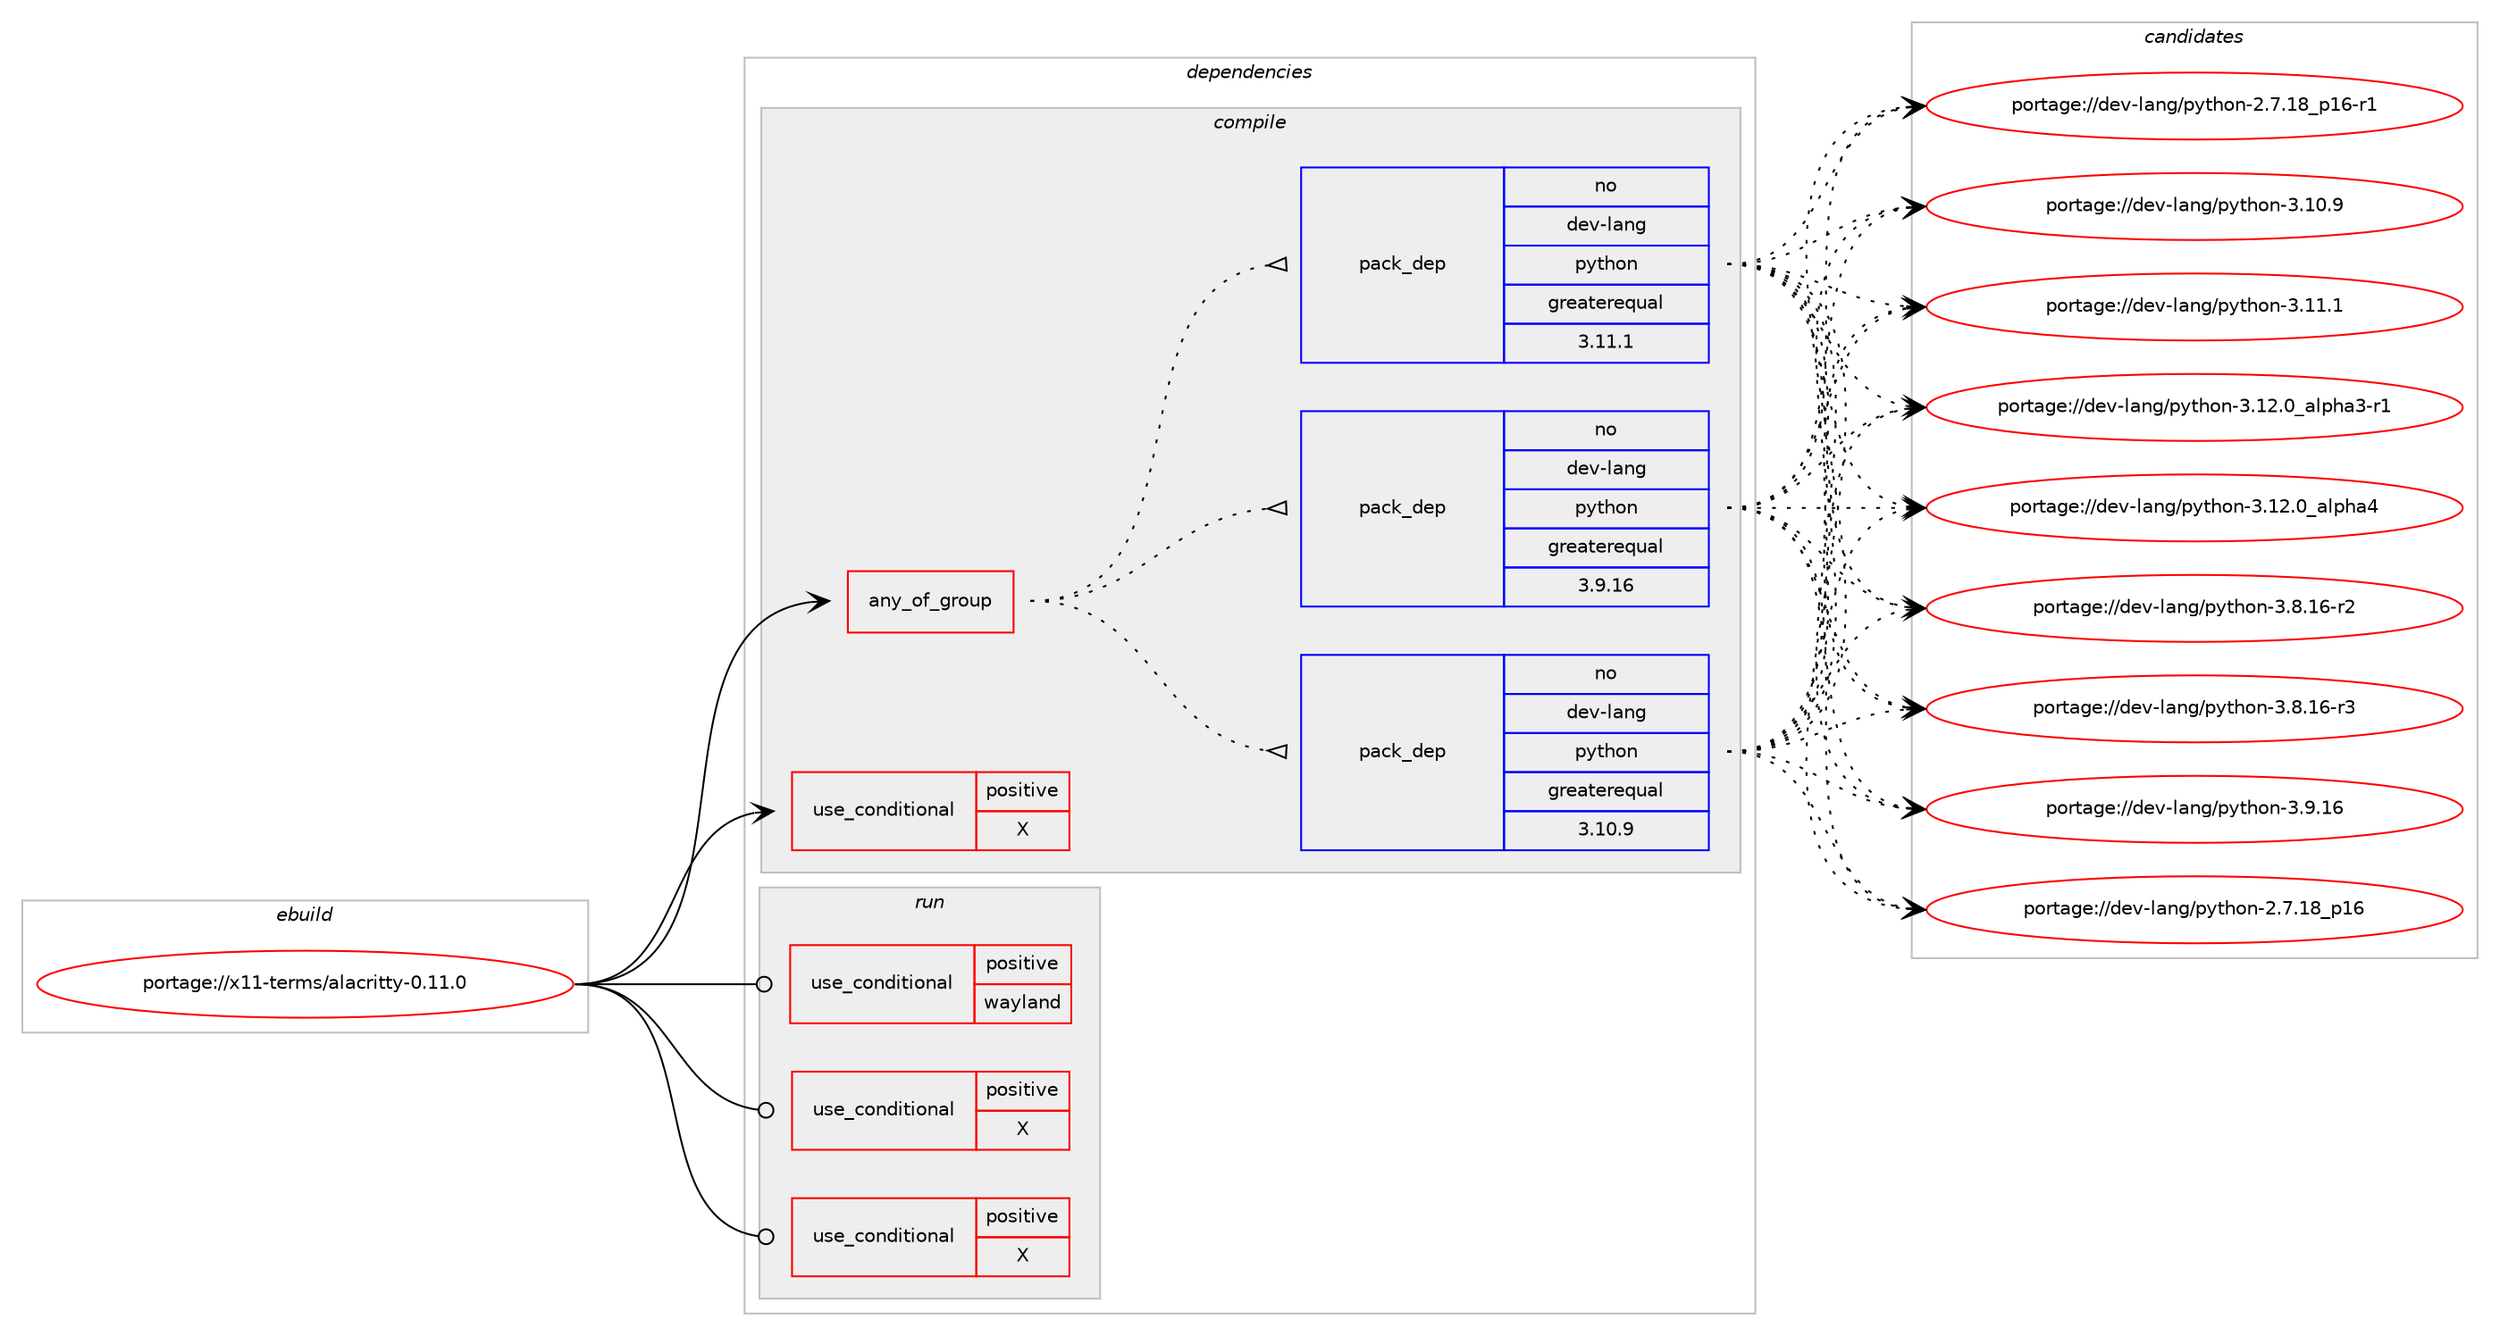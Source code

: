 digraph prolog {

# *************
# Graph options
# *************

newrank=true;
concentrate=true;
compound=true;
graph [rankdir=LR,fontname=Helvetica,fontsize=10,ranksep=1.5];#, ranksep=2.5, nodesep=0.2];
edge  [arrowhead=vee];
node  [fontname=Helvetica,fontsize=10];

# **********
# The ebuild
# **********

subgraph cluster_leftcol {
color=gray;
rank=same;
label=<<i>ebuild</i>>;
id [label="portage://x11-terms/alacritty-0.11.0", color=red, width=4, href="../x11-terms/alacritty-0.11.0.svg"];
}

# ****************
# The dependencies
# ****************

subgraph cluster_midcol {
color=gray;
label=<<i>dependencies</i>>;
subgraph cluster_compile {
fillcolor="#eeeeee";
style=filled;
label=<<i>compile</i>>;
subgraph any147 {
dependency12974 [label=<<TABLE BORDER="0" CELLBORDER="1" CELLSPACING="0" CELLPADDING="4"><TR><TD CELLPADDING="10">any_of_group</TD></TR></TABLE>>, shape=none, color=red];subgraph pack4842 {
dependency12975 [label=<<TABLE BORDER="0" CELLBORDER="1" CELLSPACING="0" CELLPADDING="4" WIDTH="220"><TR><TD ROWSPAN="6" CELLPADDING="30">pack_dep</TD></TR><TR><TD WIDTH="110">no</TD></TR><TR><TD>dev-lang</TD></TR><TR><TD>python</TD></TR><TR><TD>greaterequal</TD></TR><TR><TD>3.11.1</TD></TR></TABLE>>, shape=none, color=blue];
}
dependency12974:e -> dependency12975:w [weight=20,style="dotted",arrowhead="oinv"];
subgraph pack4843 {
dependency12976 [label=<<TABLE BORDER="0" CELLBORDER="1" CELLSPACING="0" CELLPADDING="4" WIDTH="220"><TR><TD ROWSPAN="6" CELLPADDING="30">pack_dep</TD></TR><TR><TD WIDTH="110">no</TD></TR><TR><TD>dev-lang</TD></TR><TR><TD>python</TD></TR><TR><TD>greaterequal</TD></TR><TR><TD>3.10.9</TD></TR></TABLE>>, shape=none, color=blue];
}
dependency12974:e -> dependency12976:w [weight=20,style="dotted",arrowhead="oinv"];
subgraph pack4844 {
dependency12977 [label=<<TABLE BORDER="0" CELLBORDER="1" CELLSPACING="0" CELLPADDING="4" WIDTH="220"><TR><TD ROWSPAN="6" CELLPADDING="30">pack_dep</TD></TR><TR><TD WIDTH="110">no</TD></TR><TR><TD>dev-lang</TD></TR><TR><TD>python</TD></TR><TR><TD>greaterequal</TD></TR><TR><TD>3.9.16</TD></TR></TABLE>>, shape=none, color=blue];
}
dependency12974:e -> dependency12977:w [weight=20,style="dotted",arrowhead="oinv"];
}
id:e -> dependency12974:w [weight=20,style="solid",arrowhead="vee"];
subgraph cond7975 {
dependency12978 [label=<<TABLE BORDER="0" CELLBORDER="1" CELLSPACING="0" CELLPADDING="4"><TR><TD ROWSPAN="3" CELLPADDING="10">use_conditional</TD></TR><TR><TD>positive</TD></TR><TR><TD>X</TD></TR></TABLE>>, shape=none, color=red];
# *** BEGIN UNKNOWN DEPENDENCY TYPE (TODO) ***
# dependency12978 -> package_dependency(portage://x11-terms/alacritty-0.11.0,install,no,x11-libs,libxcb,none,[,,],any_same_slot,[])
# *** END UNKNOWN DEPENDENCY TYPE (TODO) ***

}
id:e -> dependency12978:w [weight=20,style="solid",arrowhead="vee"];
# *** BEGIN UNKNOWN DEPENDENCY TYPE (TODO) ***
# id -> package_dependency(portage://x11-terms/alacritty-0.11.0,install,no,media-libs,fontconfig,none,[,,],any_same_slot,[])
# *** END UNKNOWN DEPENDENCY TYPE (TODO) ***

# *** BEGIN UNKNOWN DEPENDENCY TYPE (TODO) ***
# id -> package_dependency(portage://x11-terms/alacritty-0.11.0,install,no,media-libs,freetype,none,[,,],[slot(2)],[])
# *** END UNKNOWN DEPENDENCY TYPE (TODO) ***

# *** BEGIN UNKNOWN DEPENDENCY TYPE (TODO) ***
# id -> package_dependency(portage://x11-terms/alacritty-0.11.0,install,no,x11-libs,libxkbcommon,none,[,,],[],[])
# *** END UNKNOWN DEPENDENCY TYPE (TODO) ***

}
subgraph cluster_compileandrun {
fillcolor="#eeeeee";
style=filled;
label=<<i>compile and run</i>>;
}
subgraph cluster_run {
fillcolor="#eeeeee";
style=filled;
label=<<i>run</i>>;
subgraph cond7976 {
dependency12979 [label=<<TABLE BORDER="0" CELLBORDER="1" CELLSPACING="0" CELLPADDING="4"><TR><TD ROWSPAN="3" CELLPADDING="10">use_conditional</TD></TR><TR><TD>positive</TD></TR><TR><TD>X</TD></TR></TABLE>>, shape=none, color=red];
# *** BEGIN UNKNOWN DEPENDENCY TYPE (TODO) ***
# dependency12979 -> package_dependency(portage://x11-terms/alacritty-0.11.0,run,no,x11-libs,libXcursor,none,[,,],[],[])
# *** END UNKNOWN DEPENDENCY TYPE (TODO) ***

# *** BEGIN UNKNOWN DEPENDENCY TYPE (TODO) ***
# dependency12979 -> package_dependency(portage://x11-terms/alacritty-0.11.0,run,no,x11-libs,libXi,none,[,,],[],[])
# *** END UNKNOWN DEPENDENCY TYPE (TODO) ***

# *** BEGIN UNKNOWN DEPENDENCY TYPE (TODO) ***
# dependency12979 -> package_dependency(portage://x11-terms/alacritty-0.11.0,run,no,x11-libs,libXrandr,none,[,,],[],[])
# *** END UNKNOWN DEPENDENCY TYPE (TODO) ***

}
id:e -> dependency12979:w [weight=20,style="solid",arrowhead="odot"];
subgraph cond7977 {
dependency12980 [label=<<TABLE BORDER="0" CELLBORDER="1" CELLSPACING="0" CELLPADDING="4"><TR><TD ROWSPAN="3" CELLPADDING="10">use_conditional</TD></TR><TR><TD>positive</TD></TR><TR><TD>X</TD></TR></TABLE>>, shape=none, color=red];
# *** BEGIN UNKNOWN DEPENDENCY TYPE (TODO) ***
# dependency12980 -> package_dependency(portage://x11-terms/alacritty-0.11.0,run,no,x11-libs,libxcb,none,[,,],any_same_slot,[])
# *** END UNKNOWN DEPENDENCY TYPE (TODO) ***

}
id:e -> dependency12980:w [weight=20,style="solid",arrowhead="odot"];
subgraph cond7978 {
dependency12981 [label=<<TABLE BORDER="0" CELLBORDER="1" CELLSPACING="0" CELLPADDING="4"><TR><TD ROWSPAN="3" CELLPADDING="10">use_conditional</TD></TR><TR><TD>positive</TD></TR><TR><TD>wayland</TD></TR></TABLE>>, shape=none, color=red];
# *** BEGIN UNKNOWN DEPENDENCY TYPE (TODO) ***
# dependency12981 -> package_dependency(portage://x11-terms/alacritty-0.11.0,run,no,dev-libs,wayland,none,[,,],[],[])
# *** END UNKNOWN DEPENDENCY TYPE (TODO) ***

}
id:e -> dependency12981:w [weight=20,style="solid",arrowhead="odot"];
# *** BEGIN UNKNOWN DEPENDENCY TYPE (TODO) ***
# id -> package_dependency(portage://x11-terms/alacritty-0.11.0,run,no,media-libs,fontconfig,none,[,,],any_same_slot,[])
# *** END UNKNOWN DEPENDENCY TYPE (TODO) ***

# *** BEGIN UNKNOWN DEPENDENCY TYPE (TODO) ***
# id -> package_dependency(portage://x11-terms/alacritty-0.11.0,run,no,media-libs,freetype,none,[,,],[slot(2)],[])
# *** END UNKNOWN DEPENDENCY TYPE (TODO) ***

# *** BEGIN UNKNOWN DEPENDENCY TYPE (TODO) ***
# id -> package_dependency(portage://x11-terms/alacritty-0.11.0,run,no,media-libs,mesa,none,[,,],[],[use(optenable(X),none),use(optenable(wayland),none)])
# *** END UNKNOWN DEPENDENCY TYPE (TODO) ***

# *** BEGIN UNKNOWN DEPENDENCY TYPE (TODO) ***
# id -> package_dependency(portage://x11-terms/alacritty-0.11.0,run,no,sys-libs,ncurses,none,[,,],[slot(0)],[])
# *** END UNKNOWN DEPENDENCY TYPE (TODO) ***

# *** BEGIN UNKNOWN DEPENDENCY TYPE (TODO) ***
# id -> package_dependency(portage://x11-terms/alacritty-0.11.0,run,no,sys-libs,zlib,none,[,,],[],[])
# *** END UNKNOWN DEPENDENCY TYPE (TODO) ***

# *** BEGIN UNKNOWN DEPENDENCY TYPE (TODO) ***
# id -> package_dependency(portage://x11-terms/alacritty-0.11.0,run,no,x11-libs,libxkbcommon,none,[,,],[],[])
# *** END UNKNOWN DEPENDENCY TYPE (TODO) ***

}
}

# **************
# The candidates
# **************

subgraph cluster_choices {
rank=same;
color=gray;
label=<<i>candidates</i>>;

subgraph choice4842 {
color=black;
nodesep=1;
choice10010111845108971101034711212111610411111045504655464956951124954 [label="portage://dev-lang/python-2.7.18_p16", color=red, width=4,href="../dev-lang/python-2.7.18_p16.svg"];
choice100101118451089711010347112121116104111110455046554649569511249544511449 [label="portage://dev-lang/python-2.7.18_p16-r1", color=red, width=4,href="../dev-lang/python-2.7.18_p16-r1.svg"];
choice10010111845108971101034711212111610411111045514649484657 [label="portage://dev-lang/python-3.10.9", color=red, width=4,href="../dev-lang/python-3.10.9.svg"];
choice10010111845108971101034711212111610411111045514649494649 [label="portage://dev-lang/python-3.11.1", color=red, width=4,href="../dev-lang/python-3.11.1.svg"];
choice10010111845108971101034711212111610411111045514649504648959710811210497514511449 [label="portage://dev-lang/python-3.12.0_alpha3-r1", color=red, width=4,href="../dev-lang/python-3.12.0_alpha3-r1.svg"];
choice1001011184510897110103471121211161041111104551464950464895971081121049752 [label="portage://dev-lang/python-3.12.0_alpha4", color=red, width=4,href="../dev-lang/python-3.12.0_alpha4.svg"];
choice100101118451089711010347112121116104111110455146564649544511450 [label="portage://dev-lang/python-3.8.16-r2", color=red, width=4,href="../dev-lang/python-3.8.16-r2.svg"];
choice100101118451089711010347112121116104111110455146564649544511451 [label="portage://dev-lang/python-3.8.16-r3", color=red, width=4,href="../dev-lang/python-3.8.16-r3.svg"];
choice10010111845108971101034711212111610411111045514657464954 [label="portage://dev-lang/python-3.9.16", color=red, width=4,href="../dev-lang/python-3.9.16.svg"];
dependency12975:e -> choice10010111845108971101034711212111610411111045504655464956951124954:w [style=dotted,weight="100"];
dependency12975:e -> choice100101118451089711010347112121116104111110455046554649569511249544511449:w [style=dotted,weight="100"];
dependency12975:e -> choice10010111845108971101034711212111610411111045514649484657:w [style=dotted,weight="100"];
dependency12975:e -> choice10010111845108971101034711212111610411111045514649494649:w [style=dotted,weight="100"];
dependency12975:e -> choice10010111845108971101034711212111610411111045514649504648959710811210497514511449:w [style=dotted,weight="100"];
dependency12975:e -> choice1001011184510897110103471121211161041111104551464950464895971081121049752:w [style=dotted,weight="100"];
dependency12975:e -> choice100101118451089711010347112121116104111110455146564649544511450:w [style=dotted,weight="100"];
dependency12975:e -> choice100101118451089711010347112121116104111110455146564649544511451:w [style=dotted,weight="100"];
dependency12975:e -> choice10010111845108971101034711212111610411111045514657464954:w [style=dotted,weight="100"];
}
subgraph choice4843 {
color=black;
nodesep=1;
choice10010111845108971101034711212111610411111045504655464956951124954 [label="portage://dev-lang/python-2.7.18_p16", color=red, width=4,href="../dev-lang/python-2.7.18_p16.svg"];
choice100101118451089711010347112121116104111110455046554649569511249544511449 [label="portage://dev-lang/python-2.7.18_p16-r1", color=red, width=4,href="../dev-lang/python-2.7.18_p16-r1.svg"];
choice10010111845108971101034711212111610411111045514649484657 [label="portage://dev-lang/python-3.10.9", color=red, width=4,href="../dev-lang/python-3.10.9.svg"];
choice10010111845108971101034711212111610411111045514649494649 [label="portage://dev-lang/python-3.11.1", color=red, width=4,href="../dev-lang/python-3.11.1.svg"];
choice10010111845108971101034711212111610411111045514649504648959710811210497514511449 [label="portage://dev-lang/python-3.12.0_alpha3-r1", color=red, width=4,href="../dev-lang/python-3.12.0_alpha3-r1.svg"];
choice1001011184510897110103471121211161041111104551464950464895971081121049752 [label="portage://dev-lang/python-3.12.0_alpha4", color=red, width=4,href="../dev-lang/python-3.12.0_alpha4.svg"];
choice100101118451089711010347112121116104111110455146564649544511450 [label="portage://dev-lang/python-3.8.16-r2", color=red, width=4,href="../dev-lang/python-3.8.16-r2.svg"];
choice100101118451089711010347112121116104111110455146564649544511451 [label="portage://dev-lang/python-3.8.16-r3", color=red, width=4,href="../dev-lang/python-3.8.16-r3.svg"];
choice10010111845108971101034711212111610411111045514657464954 [label="portage://dev-lang/python-3.9.16", color=red, width=4,href="../dev-lang/python-3.9.16.svg"];
dependency12976:e -> choice10010111845108971101034711212111610411111045504655464956951124954:w [style=dotted,weight="100"];
dependency12976:e -> choice100101118451089711010347112121116104111110455046554649569511249544511449:w [style=dotted,weight="100"];
dependency12976:e -> choice10010111845108971101034711212111610411111045514649484657:w [style=dotted,weight="100"];
dependency12976:e -> choice10010111845108971101034711212111610411111045514649494649:w [style=dotted,weight="100"];
dependency12976:e -> choice10010111845108971101034711212111610411111045514649504648959710811210497514511449:w [style=dotted,weight="100"];
dependency12976:e -> choice1001011184510897110103471121211161041111104551464950464895971081121049752:w [style=dotted,weight="100"];
dependency12976:e -> choice100101118451089711010347112121116104111110455146564649544511450:w [style=dotted,weight="100"];
dependency12976:e -> choice100101118451089711010347112121116104111110455146564649544511451:w [style=dotted,weight="100"];
dependency12976:e -> choice10010111845108971101034711212111610411111045514657464954:w [style=dotted,weight="100"];
}
subgraph choice4844 {
color=black;
nodesep=1;
choice10010111845108971101034711212111610411111045504655464956951124954 [label="portage://dev-lang/python-2.7.18_p16", color=red, width=4,href="../dev-lang/python-2.7.18_p16.svg"];
choice100101118451089711010347112121116104111110455046554649569511249544511449 [label="portage://dev-lang/python-2.7.18_p16-r1", color=red, width=4,href="../dev-lang/python-2.7.18_p16-r1.svg"];
choice10010111845108971101034711212111610411111045514649484657 [label="portage://dev-lang/python-3.10.9", color=red, width=4,href="../dev-lang/python-3.10.9.svg"];
choice10010111845108971101034711212111610411111045514649494649 [label="portage://dev-lang/python-3.11.1", color=red, width=4,href="../dev-lang/python-3.11.1.svg"];
choice10010111845108971101034711212111610411111045514649504648959710811210497514511449 [label="portage://dev-lang/python-3.12.0_alpha3-r1", color=red, width=4,href="../dev-lang/python-3.12.0_alpha3-r1.svg"];
choice1001011184510897110103471121211161041111104551464950464895971081121049752 [label="portage://dev-lang/python-3.12.0_alpha4", color=red, width=4,href="../dev-lang/python-3.12.0_alpha4.svg"];
choice100101118451089711010347112121116104111110455146564649544511450 [label="portage://dev-lang/python-3.8.16-r2", color=red, width=4,href="../dev-lang/python-3.8.16-r2.svg"];
choice100101118451089711010347112121116104111110455146564649544511451 [label="portage://dev-lang/python-3.8.16-r3", color=red, width=4,href="../dev-lang/python-3.8.16-r3.svg"];
choice10010111845108971101034711212111610411111045514657464954 [label="portage://dev-lang/python-3.9.16", color=red, width=4,href="../dev-lang/python-3.9.16.svg"];
dependency12977:e -> choice10010111845108971101034711212111610411111045504655464956951124954:w [style=dotted,weight="100"];
dependency12977:e -> choice100101118451089711010347112121116104111110455046554649569511249544511449:w [style=dotted,weight="100"];
dependency12977:e -> choice10010111845108971101034711212111610411111045514649484657:w [style=dotted,weight="100"];
dependency12977:e -> choice10010111845108971101034711212111610411111045514649494649:w [style=dotted,weight="100"];
dependency12977:e -> choice10010111845108971101034711212111610411111045514649504648959710811210497514511449:w [style=dotted,weight="100"];
dependency12977:e -> choice1001011184510897110103471121211161041111104551464950464895971081121049752:w [style=dotted,weight="100"];
dependency12977:e -> choice100101118451089711010347112121116104111110455146564649544511450:w [style=dotted,weight="100"];
dependency12977:e -> choice100101118451089711010347112121116104111110455146564649544511451:w [style=dotted,weight="100"];
dependency12977:e -> choice10010111845108971101034711212111610411111045514657464954:w [style=dotted,weight="100"];
}
}

}
